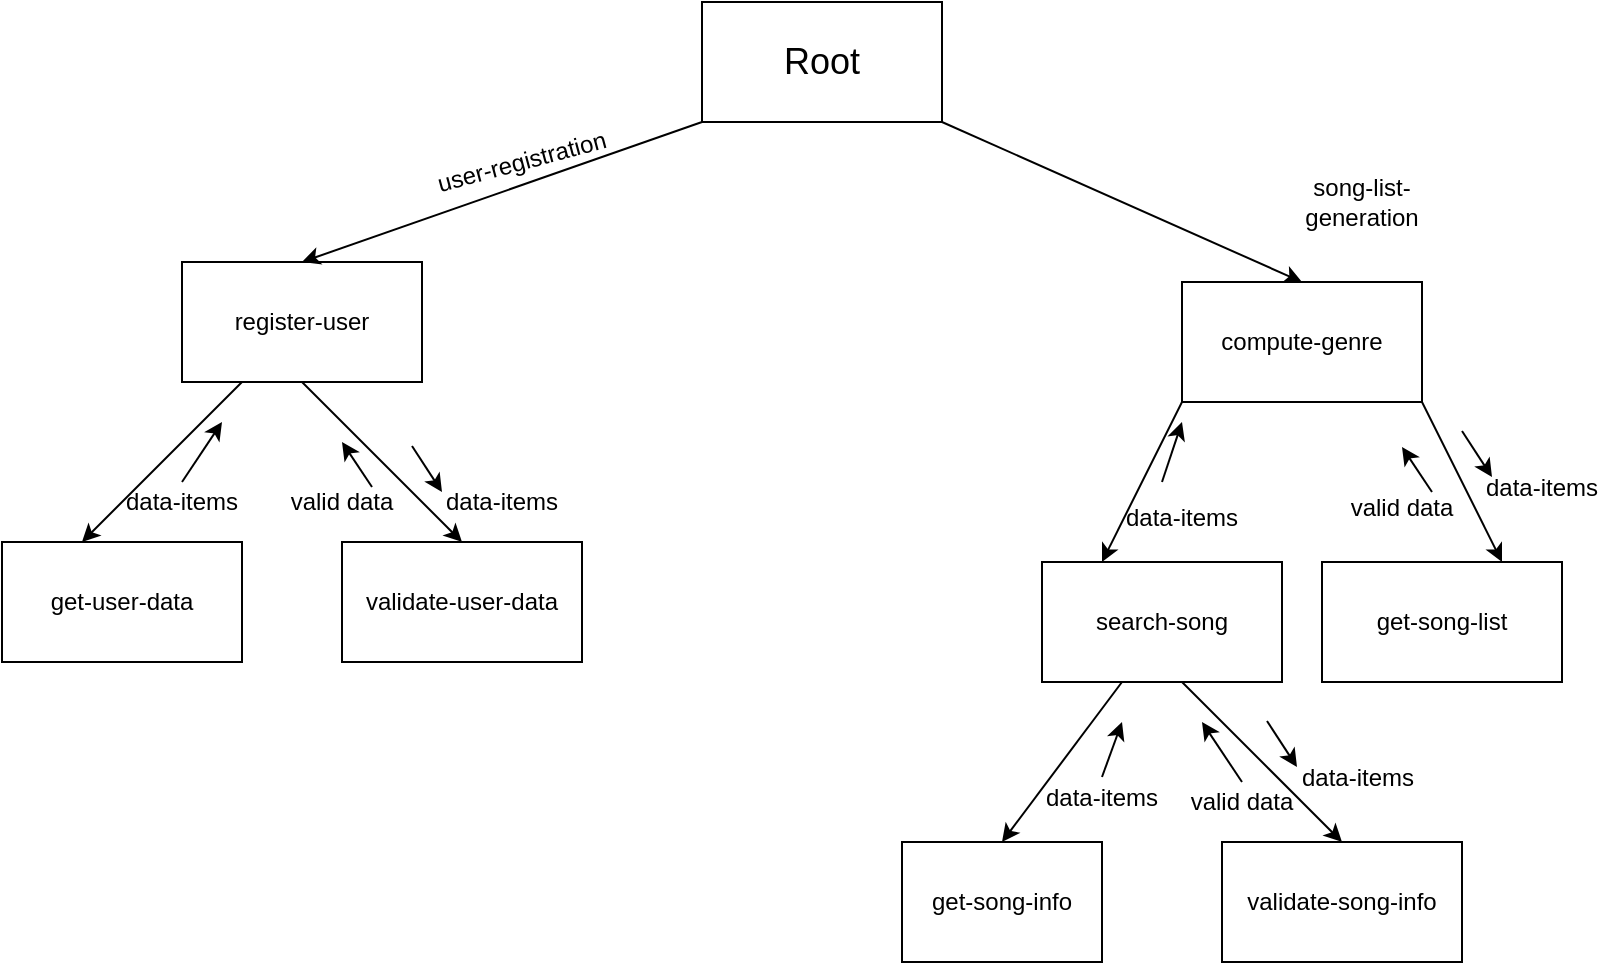 <mxfile version="24.7.17">
  <diagram name="Page-1" id="eGX-jxywLN_X1q4Pa3ZR">
    <mxGraphModel dx="1282" dy="567" grid="1" gridSize="10" guides="1" tooltips="1" connect="1" arrows="1" fold="1" page="1" pageScale="1" pageWidth="850" pageHeight="1100" math="0" shadow="0">
      <root>
        <mxCell id="0" />
        <mxCell id="1" parent="0" />
        <mxCell id="dYP_rKZpBoSnkstasvQT-1" value="&lt;font style=&quot;font-size: 18px;&quot;&gt;Root&lt;/font&gt;" style="rounded=0;whiteSpace=wrap;html=1;" parent="1" vertex="1">
          <mxGeometry x="370" y="50" width="120" height="60" as="geometry" />
        </mxCell>
        <mxCell id="dYP_rKZpBoSnkstasvQT-2" value="register-user" style="rounded=0;whiteSpace=wrap;html=1;" parent="1" vertex="1">
          <mxGeometry x="110" y="180" width="120" height="60" as="geometry" />
        </mxCell>
        <mxCell id="dYP_rKZpBoSnkstasvQT-3" value="compute-genre" style="rounded=0;whiteSpace=wrap;html=1;" parent="1" vertex="1">
          <mxGeometry x="610" y="190" width="120" height="60" as="geometry" />
        </mxCell>
        <mxCell id="dYP_rKZpBoSnkstasvQT-5" value="get-user-data" style="rounded=0;whiteSpace=wrap;html=1;" parent="1" vertex="1">
          <mxGeometry x="20" y="320" width="120" height="60" as="geometry" />
        </mxCell>
        <mxCell id="dYP_rKZpBoSnkstasvQT-6" value="validate-user-data" style="rounded=0;whiteSpace=wrap;html=1;" parent="1" vertex="1">
          <mxGeometry x="190" y="320" width="120" height="60" as="geometry" />
        </mxCell>
        <mxCell id="dYP_rKZpBoSnkstasvQT-8" value="search-song" style="rounded=0;whiteSpace=wrap;html=1;" parent="1" vertex="1">
          <mxGeometry x="540" y="330" width="120" height="60" as="geometry" />
        </mxCell>
        <mxCell id="dYP_rKZpBoSnkstasvQT-9" value="get-song-list" style="rounded=0;whiteSpace=wrap;html=1;" parent="1" vertex="1">
          <mxGeometry x="680" y="330" width="120" height="60" as="geometry" />
        </mxCell>
        <mxCell id="dYP_rKZpBoSnkstasvQT-10" value="get-song-info" style="rounded=0;whiteSpace=wrap;html=1;" parent="1" vertex="1">
          <mxGeometry x="470" y="470" width="100" height="60" as="geometry" />
        </mxCell>
        <mxCell id="dYP_rKZpBoSnkstasvQT-11" value="validate-song-info" style="rounded=0;whiteSpace=wrap;html=1;" parent="1" vertex="1">
          <mxGeometry x="630" y="470" width="120" height="60" as="geometry" />
        </mxCell>
        <mxCell id="dYP_rKZpBoSnkstasvQT-12" value="" style="endArrow=classic;html=1;rounded=0;entryX=0.25;entryY=1;entryDx=0;entryDy=0;exitX=0.25;exitY=1;exitDx=0;exitDy=0;" parent="1" source="dYP_rKZpBoSnkstasvQT-2" edge="1">
          <mxGeometry width="50" height="50" relative="1" as="geometry">
            <mxPoint x="110" y="270" as="sourcePoint" />
            <mxPoint x="60" y="320" as="targetPoint" />
          </mxGeometry>
        </mxCell>
        <mxCell id="dYP_rKZpBoSnkstasvQT-13" value="data-items" style="text;html=1;align=center;verticalAlign=middle;whiteSpace=wrap;rounded=0;" parent="1" vertex="1">
          <mxGeometry x="80" y="290" width="60" height="20" as="geometry" />
        </mxCell>
        <mxCell id="dYP_rKZpBoSnkstasvQT-14" value="data-items" style="text;html=1;align=center;verticalAlign=middle;whiteSpace=wrap;rounded=0;" parent="1" vertex="1">
          <mxGeometry x="240" y="295" width="60" height="10" as="geometry" />
        </mxCell>
        <mxCell id="dYP_rKZpBoSnkstasvQT-15" value="" style="endArrow=classic;html=1;rounded=0;entryX=0.5;entryY=0;entryDx=0;entryDy=0;exitX=0.5;exitY=1;exitDx=0;exitDy=0;" parent="1" source="dYP_rKZpBoSnkstasvQT-2" target="dYP_rKZpBoSnkstasvQT-6" edge="1">
          <mxGeometry width="50" height="50" relative="1" as="geometry">
            <mxPoint x="190" y="250" as="sourcePoint" />
            <mxPoint x="120" y="320" as="targetPoint" />
          </mxGeometry>
        </mxCell>
        <mxCell id="dYP_rKZpBoSnkstasvQT-16" value="valid data" style="text;html=1;align=center;verticalAlign=middle;whiteSpace=wrap;rounded=0;" parent="1" vertex="1">
          <mxGeometry x="160" y="292.5" width="60" height="15" as="geometry" />
        </mxCell>
        <mxCell id="dYP_rKZpBoSnkstasvQT-17" value="" style="endArrow=classic;html=1;rounded=0;exitX=0.75;exitY=0;exitDx=0;exitDy=0;" parent="1" source="dYP_rKZpBoSnkstasvQT-16" edge="1">
          <mxGeometry width="50" height="50" relative="1" as="geometry">
            <mxPoint x="145" y="310" as="sourcePoint" />
            <mxPoint x="190" y="270" as="targetPoint" />
          </mxGeometry>
        </mxCell>
        <mxCell id="dYP_rKZpBoSnkstasvQT-18" value="" style="endArrow=classic;html=1;rounded=0;exitX=0.75;exitY=0;exitDx=0;exitDy=0;" parent="1" edge="1">
          <mxGeometry width="50" height="50" relative="1" as="geometry">
            <mxPoint x="225" y="272" as="sourcePoint" />
            <mxPoint x="240" y="295" as="targetPoint" />
          </mxGeometry>
        </mxCell>
        <mxCell id="dYP_rKZpBoSnkstasvQT-19" value="" style="endArrow=classic;html=1;rounded=0;exitX=0.5;exitY=0;exitDx=0;exitDy=0;" parent="1" source="dYP_rKZpBoSnkstasvQT-13" edge="1">
          <mxGeometry width="50" height="50" relative="1" as="geometry">
            <mxPoint x="125" y="295" as="sourcePoint" />
            <mxPoint x="130" y="260" as="targetPoint" />
          </mxGeometry>
        </mxCell>
        <mxCell id="dYP_rKZpBoSnkstasvQT-20" value="" style="endArrow=classic;html=1;rounded=0;exitX=0;exitY=1;exitDx=0;exitDy=0;entryX=0.5;entryY=0;entryDx=0;entryDy=0;" parent="1" source="dYP_rKZpBoSnkstasvQT-1" target="dYP_rKZpBoSnkstasvQT-2" edge="1">
          <mxGeometry width="50" height="50" relative="1" as="geometry">
            <mxPoint x="380" y="80" as="sourcePoint" />
            <mxPoint x="330" y="130" as="targetPoint" />
          </mxGeometry>
        </mxCell>
        <mxCell id="dYP_rKZpBoSnkstasvQT-21" value="user-registration" style="text;html=1;align=center;verticalAlign=middle;whiteSpace=wrap;rounded=0;rotation=-15;" parent="1" vertex="1">
          <mxGeometry x="230" y="120" width="100" height="20" as="geometry" />
        </mxCell>
        <mxCell id="dYP_rKZpBoSnkstasvQT-22" value="" style="endArrow=classic;html=1;rounded=0;exitX=1;exitY=1;exitDx=0;exitDy=0;entryX=0.5;entryY=0;entryDx=0;entryDy=0;" parent="1" source="dYP_rKZpBoSnkstasvQT-1" target="dYP_rKZpBoSnkstasvQT-3" edge="1">
          <mxGeometry width="50" height="50" relative="1" as="geometry">
            <mxPoint x="495" y="110" as="sourcePoint" />
            <mxPoint x="445" y="160" as="targetPoint" />
          </mxGeometry>
        </mxCell>
        <mxCell id="dYP_rKZpBoSnkstasvQT-23" value="song-list-generation" style="text;html=1;align=center;verticalAlign=middle;whiteSpace=wrap;rounded=0;" parent="1" vertex="1">
          <mxGeometry x="670" y="140" width="60" height="20" as="geometry" />
        </mxCell>
        <mxCell id="dYP_rKZpBoSnkstasvQT-24" value="" style="endArrow=classic;html=1;rounded=0;entryX=0.25;entryY=0;entryDx=0;entryDy=0;exitX=0;exitY=1;exitDx=0;exitDy=0;" parent="1" target="dYP_rKZpBoSnkstasvQT-8" edge="1" source="dYP_rKZpBoSnkstasvQT-3">
          <mxGeometry width="50" height="50" relative="1" as="geometry">
            <mxPoint x="640" y="250" as="sourcePoint" />
            <mxPoint x="560" y="330" as="targetPoint" />
          </mxGeometry>
        </mxCell>
        <mxCell id="dYP_rKZpBoSnkstasvQT-25" value="data-items" style="text;html=1;align=center;verticalAlign=middle;whiteSpace=wrap;rounded=0;" parent="1" vertex="1">
          <mxGeometry x="580" y="297.5" width="60" height="20" as="geometry" />
        </mxCell>
        <mxCell id="dYP_rKZpBoSnkstasvQT-26" value="" style="endArrow=classic;html=1;rounded=0;" parent="1" edge="1">
          <mxGeometry width="50" height="50" relative="1" as="geometry">
            <mxPoint x="600" y="290" as="sourcePoint" />
            <mxPoint x="610" y="260" as="targetPoint" />
          </mxGeometry>
        </mxCell>
        <mxCell id="wszSI5d7XB8SsN5slukl-1" value="data-items" style="text;html=1;align=center;verticalAlign=middle;whiteSpace=wrap;rounded=0;" vertex="1" parent="1">
          <mxGeometry x="760" y="287.5" width="60" height="10" as="geometry" />
        </mxCell>
        <mxCell id="wszSI5d7XB8SsN5slukl-2" value="valid data" style="text;html=1;align=center;verticalAlign=middle;whiteSpace=wrap;rounded=0;" vertex="1" parent="1">
          <mxGeometry x="690" y="295" width="60" height="15" as="geometry" />
        </mxCell>
        <mxCell id="wszSI5d7XB8SsN5slukl-3" value="" style="endArrow=classic;html=1;rounded=0;exitX=0.75;exitY=0;exitDx=0;exitDy=0;" edge="1" parent="1" source="wszSI5d7XB8SsN5slukl-2">
          <mxGeometry width="50" height="50" relative="1" as="geometry">
            <mxPoint x="675" y="312.5" as="sourcePoint" />
            <mxPoint x="720" y="272.5" as="targetPoint" />
          </mxGeometry>
        </mxCell>
        <mxCell id="wszSI5d7XB8SsN5slukl-4" value="" style="endArrow=classic;html=1;rounded=0;exitX=0.75;exitY=0;exitDx=0;exitDy=0;" edge="1" parent="1">
          <mxGeometry width="50" height="50" relative="1" as="geometry">
            <mxPoint x="750" y="264.5" as="sourcePoint" />
            <mxPoint x="765" y="287.5" as="targetPoint" />
          </mxGeometry>
        </mxCell>
        <mxCell id="wszSI5d7XB8SsN5slukl-5" value="" style="endArrow=classic;html=1;rounded=0;entryX=0.75;entryY=0;entryDx=0;entryDy=0;exitX=1;exitY=1;exitDx=0;exitDy=0;" edge="1" parent="1" source="dYP_rKZpBoSnkstasvQT-3" target="dYP_rKZpBoSnkstasvQT-9">
          <mxGeometry width="50" height="50" relative="1" as="geometry">
            <mxPoint x="680" y="250" as="sourcePoint" />
            <mxPoint x="760" y="330" as="targetPoint" />
          </mxGeometry>
        </mxCell>
        <mxCell id="wszSI5d7XB8SsN5slukl-7" value="" style="endArrow=classic;html=1;rounded=0;entryX=0.5;entryY=0;entryDx=0;entryDy=0;exitX=0.25;exitY=1;exitDx=0;exitDy=0;" edge="1" parent="1" target="dYP_rKZpBoSnkstasvQT-10">
          <mxGeometry width="50" height="50" relative="1" as="geometry">
            <mxPoint x="580" y="390" as="sourcePoint" />
            <mxPoint x="520" y="470" as="targetPoint" />
          </mxGeometry>
        </mxCell>
        <mxCell id="wszSI5d7XB8SsN5slukl-8" value="data-items" style="text;html=1;align=center;verticalAlign=middle;whiteSpace=wrap;rounded=0;" vertex="1" parent="1">
          <mxGeometry x="540" y="437.5" width="60" height="20" as="geometry" />
        </mxCell>
        <mxCell id="wszSI5d7XB8SsN5slukl-9" value="" style="endArrow=classic;html=1;rounded=0;exitX=0.5;exitY=0;exitDx=0;exitDy=0;" edge="1" parent="1" source="wszSI5d7XB8SsN5slukl-8">
          <mxGeometry width="50" height="50" relative="1" as="geometry">
            <mxPoint x="575" y="445" as="sourcePoint" />
            <mxPoint x="580" y="410" as="targetPoint" />
          </mxGeometry>
        </mxCell>
        <mxCell id="wszSI5d7XB8SsN5slukl-10" value="data-items" style="text;html=1;align=center;verticalAlign=middle;whiteSpace=wrap;rounded=0;" vertex="1" parent="1">
          <mxGeometry x="667.5" y="432.5" width="60" height="10" as="geometry" />
        </mxCell>
        <mxCell id="wszSI5d7XB8SsN5slukl-11" value="valid data" style="text;html=1;align=center;verticalAlign=middle;whiteSpace=wrap;rounded=0;" vertex="1" parent="1">
          <mxGeometry x="610" y="442.5" width="60" height="15" as="geometry" />
        </mxCell>
        <mxCell id="wszSI5d7XB8SsN5slukl-12" value="" style="endArrow=classic;html=1;rounded=0;" edge="1" parent="1">
          <mxGeometry width="50" height="50" relative="1" as="geometry">
            <mxPoint x="640" y="440" as="sourcePoint" />
            <mxPoint x="620" y="410" as="targetPoint" />
          </mxGeometry>
        </mxCell>
        <mxCell id="wszSI5d7XB8SsN5slukl-13" value="" style="endArrow=classic;html=1;rounded=0;exitX=0.75;exitY=0;exitDx=0;exitDy=0;" edge="1" parent="1">
          <mxGeometry width="50" height="50" relative="1" as="geometry">
            <mxPoint x="652.5" y="409.5" as="sourcePoint" />
            <mxPoint x="667.5" y="432.5" as="targetPoint" />
          </mxGeometry>
        </mxCell>
        <mxCell id="wszSI5d7XB8SsN5slukl-14" value="" style="endArrow=classic;html=1;rounded=0;exitX=0.5;exitY=1;exitDx=0;exitDy=0;entryX=0.5;entryY=0;entryDx=0;entryDy=0;" edge="1" parent="1" target="dYP_rKZpBoSnkstasvQT-11">
          <mxGeometry width="50" height="50" relative="1" as="geometry">
            <mxPoint x="610" y="390" as="sourcePoint" />
            <mxPoint x="760" y="450" as="targetPoint" />
          </mxGeometry>
        </mxCell>
      </root>
    </mxGraphModel>
  </diagram>
</mxfile>
